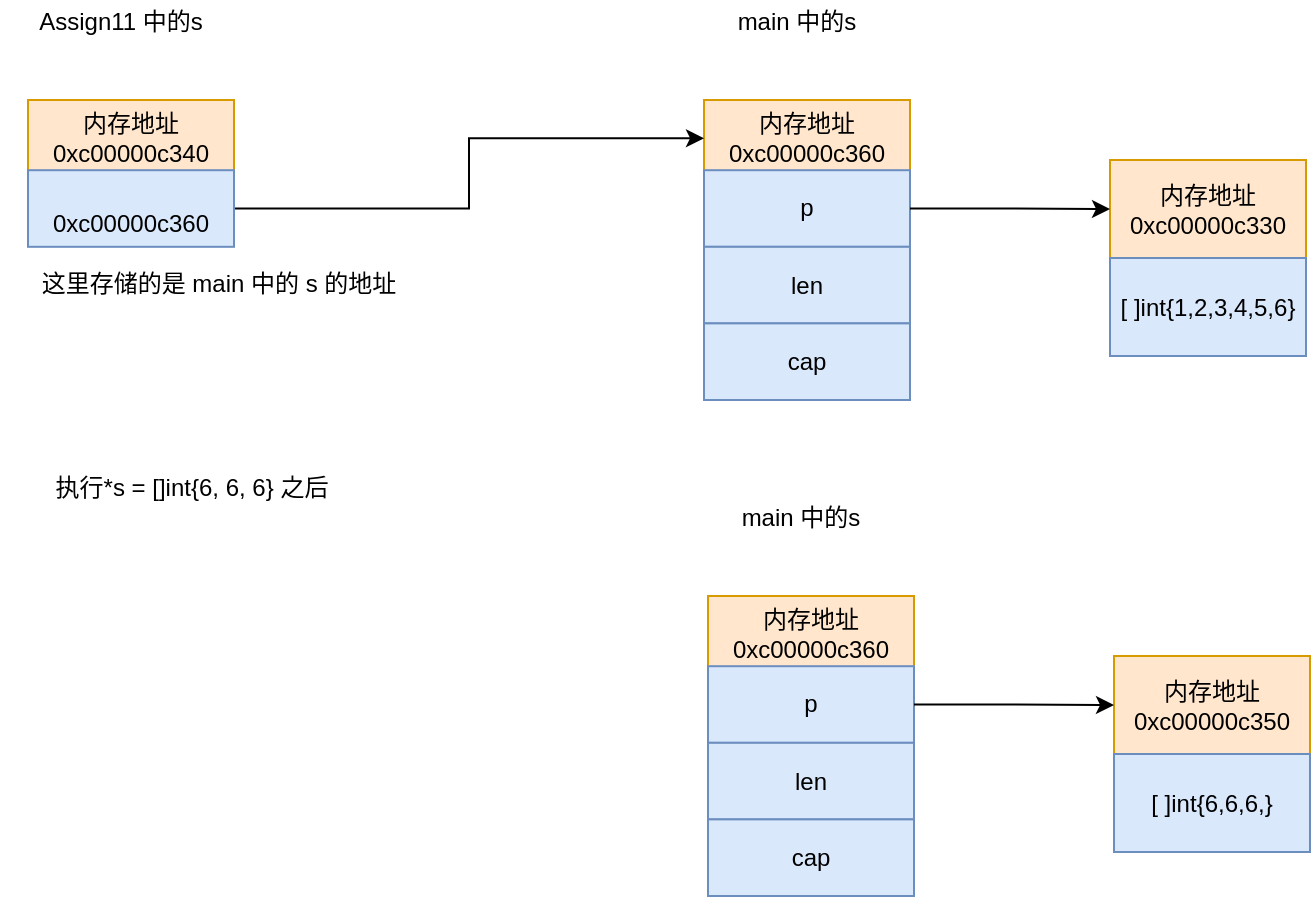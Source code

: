 <mxfile version="22.1.17" type="github">
  <diagram name="第 1 页" id="VAwiPb71vYeOXqFpF4Ir">
    <mxGraphModel dx="1050" dy="558" grid="0" gridSize="10" guides="1" tooltips="1" connect="1" arrows="1" fold="1" page="1" pageScale="1" pageWidth="827" pageHeight="1169" math="0" shadow="0">
      <root>
        <mxCell id="0" />
        <mxCell id="1" parent="0" />
        <mxCell id="cz9zjMkKNlUiRi9sa1LU-6" value="" style="group" parent="1" vertex="1" connectable="0">
          <mxGeometry x="383" y="134" width="103" height="150" as="geometry" />
        </mxCell>
        <mxCell id="cz9zjMkKNlUiRi9sa1LU-1" value="内存地址0xc00000c360" style="rounded=0;whiteSpace=wrap;html=1;fillColor=#ffe6cc;strokeColor=#d79b00;" parent="cz9zjMkKNlUiRi9sa1LU-6" vertex="1">
          <mxGeometry width="103.0" height="38.298" as="geometry" />
        </mxCell>
        <mxCell id="cz9zjMkKNlUiRi9sa1LU-2" value="p" style="rounded=0;whiteSpace=wrap;html=1;fillColor=#dae8fc;strokeColor=#6c8ebf;" parent="cz9zjMkKNlUiRi9sa1LU-6" vertex="1">
          <mxGeometry y="35.106" width="103.0" height="38.298" as="geometry" />
        </mxCell>
        <mxCell id="cz9zjMkKNlUiRi9sa1LU-3" value="len" style="rounded=0;whiteSpace=wrap;html=1;fillColor=#dae8fc;strokeColor=#6c8ebf;" parent="cz9zjMkKNlUiRi9sa1LU-6" vertex="1">
          <mxGeometry y="73.404" width="103.0" height="38.298" as="geometry" />
        </mxCell>
        <mxCell id="cz9zjMkKNlUiRi9sa1LU-4" value="cap" style="rounded=0;whiteSpace=wrap;html=1;fillColor=#dae8fc;strokeColor=#6c8ebf;" parent="cz9zjMkKNlUiRi9sa1LU-6" vertex="1">
          <mxGeometry y="111.702" width="103.0" height="38.298" as="geometry" />
        </mxCell>
        <mxCell id="cz9zjMkKNlUiRi9sa1LU-7" value="main 中的s" style="text;html=1;strokeColor=none;fillColor=none;align=center;verticalAlign=middle;whiteSpace=wrap;rounded=0;" parent="1" vertex="1">
          <mxGeometry x="383" y="84" width="93" height="21" as="geometry" />
        </mxCell>
        <mxCell id="cz9zjMkKNlUiRi9sa1LU-11" value="" style="group;fillColor=#ffe6cc;strokeColor=#d79b00;" parent="1" vertex="1" connectable="0">
          <mxGeometry x="586" y="164" width="98" height="98" as="geometry" />
        </mxCell>
        <mxCell id="cz9zjMkKNlUiRi9sa1LU-9" value="内存地址&lt;br&gt;0xc00000c330" style="rounded=0;whiteSpace=wrap;html=1;fillColor=#ffe6cc;strokeColor=#d79b00;" parent="cz9zjMkKNlUiRi9sa1LU-11" vertex="1">
          <mxGeometry width="98" height="49" as="geometry" />
        </mxCell>
        <mxCell id="cz9zjMkKNlUiRi9sa1LU-10" value="[ ]int{1,2,3,4,5,6}" style="rounded=0;whiteSpace=wrap;html=1;fillColor=#dae8fc;strokeColor=#6c8ebf;" parent="cz9zjMkKNlUiRi9sa1LU-11" vertex="1">
          <mxGeometry y="49" width="98" height="49" as="geometry" />
        </mxCell>
        <mxCell id="cz9zjMkKNlUiRi9sa1LU-14" style="edgeStyle=orthogonalEdgeStyle;rounded=0;orthogonalLoop=1;jettySize=auto;html=1;entryX=0;entryY=0.5;entryDx=0;entryDy=0;" parent="1" source="cz9zjMkKNlUiRi9sa1LU-2" target="cz9zjMkKNlUiRi9sa1LU-9" edge="1">
          <mxGeometry relative="1" as="geometry" />
        </mxCell>
        <mxCell id="cz9zjMkKNlUiRi9sa1LU-20" value="Assign11&amp;nbsp;中的s" style="text;html=1;strokeColor=none;fillColor=none;align=center;verticalAlign=middle;whiteSpace=wrap;rounded=0;" parent="1" vertex="1">
          <mxGeometry x="45" y="84" width="93" height="21" as="geometry" />
        </mxCell>
        <mxCell id="cz9zjMkKNlUiRi9sa1LU-16" value="内存地址0xc00000c340" style="rounded=0;whiteSpace=wrap;html=1;fillColor=#ffe6cc;strokeColor=#d79b00;" parent="1" vertex="1">
          <mxGeometry x="45" y="134" width="103.0" height="38.298" as="geometry" />
        </mxCell>
        <mxCell id="8dKl3AIT-_E8ImlYzT4d-1" style="edgeStyle=orthogonalEdgeStyle;rounded=0;orthogonalLoop=1;jettySize=auto;html=1;entryX=0;entryY=0.5;entryDx=0;entryDy=0;" edge="1" parent="1" source="cz9zjMkKNlUiRi9sa1LU-17" target="cz9zjMkKNlUiRi9sa1LU-1">
          <mxGeometry relative="1" as="geometry" />
        </mxCell>
        <mxCell id="cz9zjMkKNlUiRi9sa1LU-17" value="&lt;br style=&quot;border-color: var(--border-color);&quot;&gt;0xc00000c360" style="rounded=0;whiteSpace=wrap;html=1;fillColor=#dae8fc;strokeColor=#6c8ebf;" parent="1" vertex="1">
          <mxGeometry x="45" y="169.106" width="103.0" height="38.298" as="geometry" />
        </mxCell>
        <mxCell id="cz9zjMkKNlUiRi9sa1LU-22" value="这里存储的是 main 中的 s 的地址" style="text;html=1;strokeColor=none;fillColor=none;align=center;verticalAlign=middle;whiteSpace=wrap;rounded=0;" parent="1" vertex="1">
          <mxGeometry x="37" y="219" width="207" height="13" as="geometry" />
        </mxCell>
        <mxCell id="cz9zjMkKNlUiRi9sa1LU-23" value="执行*s = []int{6, 6, 6} 之后" style="text;html=1;strokeColor=none;fillColor=none;align=center;verticalAlign=middle;whiteSpace=wrap;rounded=0;" parent="1" vertex="1">
          <mxGeometry x="31" y="310" width="192" height="35" as="geometry" />
        </mxCell>
        <mxCell id="cz9zjMkKNlUiRi9sa1LU-24" value="" style="group" parent="1" vertex="1" connectable="0">
          <mxGeometry x="385" y="382" width="103" height="150" as="geometry" />
        </mxCell>
        <mxCell id="cz9zjMkKNlUiRi9sa1LU-25" value="内存地址0xc00000c360" style="rounded=0;whiteSpace=wrap;html=1;fillColor=#ffe6cc;strokeColor=#d79b00;" parent="cz9zjMkKNlUiRi9sa1LU-24" vertex="1">
          <mxGeometry width="103.0" height="38.298" as="geometry" />
        </mxCell>
        <mxCell id="cz9zjMkKNlUiRi9sa1LU-26" value="p" style="rounded=0;whiteSpace=wrap;html=1;fillColor=#dae8fc;strokeColor=#6c8ebf;" parent="cz9zjMkKNlUiRi9sa1LU-24" vertex="1">
          <mxGeometry y="35.106" width="103.0" height="38.298" as="geometry" />
        </mxCell>
        <mxCell id="cz9zjMkKNlUiRi9sa1LU-27" value="len" style="rounded=0;whiteSpace=wrap;html=1;fillColor=#dae8fc;strokeColor=#6c8ebf;" parent="cz9zjMkKNlUiRi9sa1LU-24" vertex="1">
          <mxGeometry y="73.404" width="103.0" height="38.298" as="geometry" />
        </mxCell>
        <mxCell id="cz9zjMkKNlUiRi9sa1LU-28" value="cap" style="rounded=0;whiteSpace=wrap;html=1;fillColor=#dae8fc;strokeColor=#6c8ebf;" parent="cz9zjMkKNlUiRi9sa1LU-24" vertex="1">
          <mxGeometry y="111.702" width="103.0" height="38.298" as="geometry" />
        </mxCell>
        <mxCell id="cz9zjMkKNlUiRi9sa1LU-29" value="main 中的s" style="text;html=1;strokeColor=none;fillColor=none;align=center;verticalAlign=middle;whiteSpace=wrap;rounded=0;" parent="1" vertex="1">
          <mxGeometry x="385" y="332" width="93" height="21" as="geometry" />
        </mxCell>
        <mxCell id="cz9zjMkKNlUiRi9sa1LU-30" value="" style="group;fillColor=#ffe6cc;strokeColor=#d79b00;" parent="1" vertex="1" connectable="0">
          <mxGeometry x="588" y="412" width="98" height="98" as="geometry" />
        </mxCell>
        <mxCell id="cz9zjMkKNlUiRi9sa1LU-31" value="内存地址&lt;br&gt;0xc00000c350" style="rounded=0;whiteSpace=wrap;html=1;fillColor=#ffe6cc;strokeColor=#d79b00;" parent="cz9zjMkKNlUiRi9sa1LU-30" vertex="1">
          <mxGeometry width="98" height="49" as="geometry" />
        </mxCell>
        <mxCell id="cz9zjMkKNlUiRi9sa1LU-32" value="[ ]int{6,6,6,}" style="rounded=0;whiteSpace=wrap;html=1;fillColor=#dae8fc;strokeColor=#6c8ebf;" parent="cz9zjMkKNlUiRi9sa1LU-30" vertex="1">
          <mxGeometry y="49" width="98" height="49" as="geometry" />
        </mxCell>
        <mxCell id="cz9zjMkKNlUiRi9sa1LU-33" style="edgeStyle=orthogonalEdgeStyle;rounded=0;orthogonalLoop=1;jettySize=auto;html=1;entryX=0;entryY=0.5;entryDx=0;entryDy=0;" parent="1" source="cz9zjMkKNlUiRi9sa1LU-26" target="cz9zjMkKNlUiRi9sa1LU-31" edge="1">
          <mxGeometry relative="1" as="geometry" />
        </mxCell>
      </root>
    </mxGraphModel>
  </diagram>
</mxfile>
